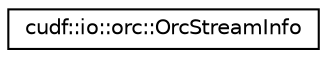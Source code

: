digraph "Graphical Class Hierarchy"
{
  edge [fontname="Helvetica",fontsize="10",labelfontname="Helvetica",labelfontsize="10"];
  node [fontname="Helvetica",fontsize="10",shape=record];
  rankdir="LR";
  Node0 [label="cudf::io::orc::OrcStreamInfo",height=0.2,width=0.4,color="black", fillcolor="white", style="filled",URL="$structcudf_1_1io_1_1orc_1_1OrcStreamInfo.html",tooltip="Struct that maps ORC streams to columns. "];
}
